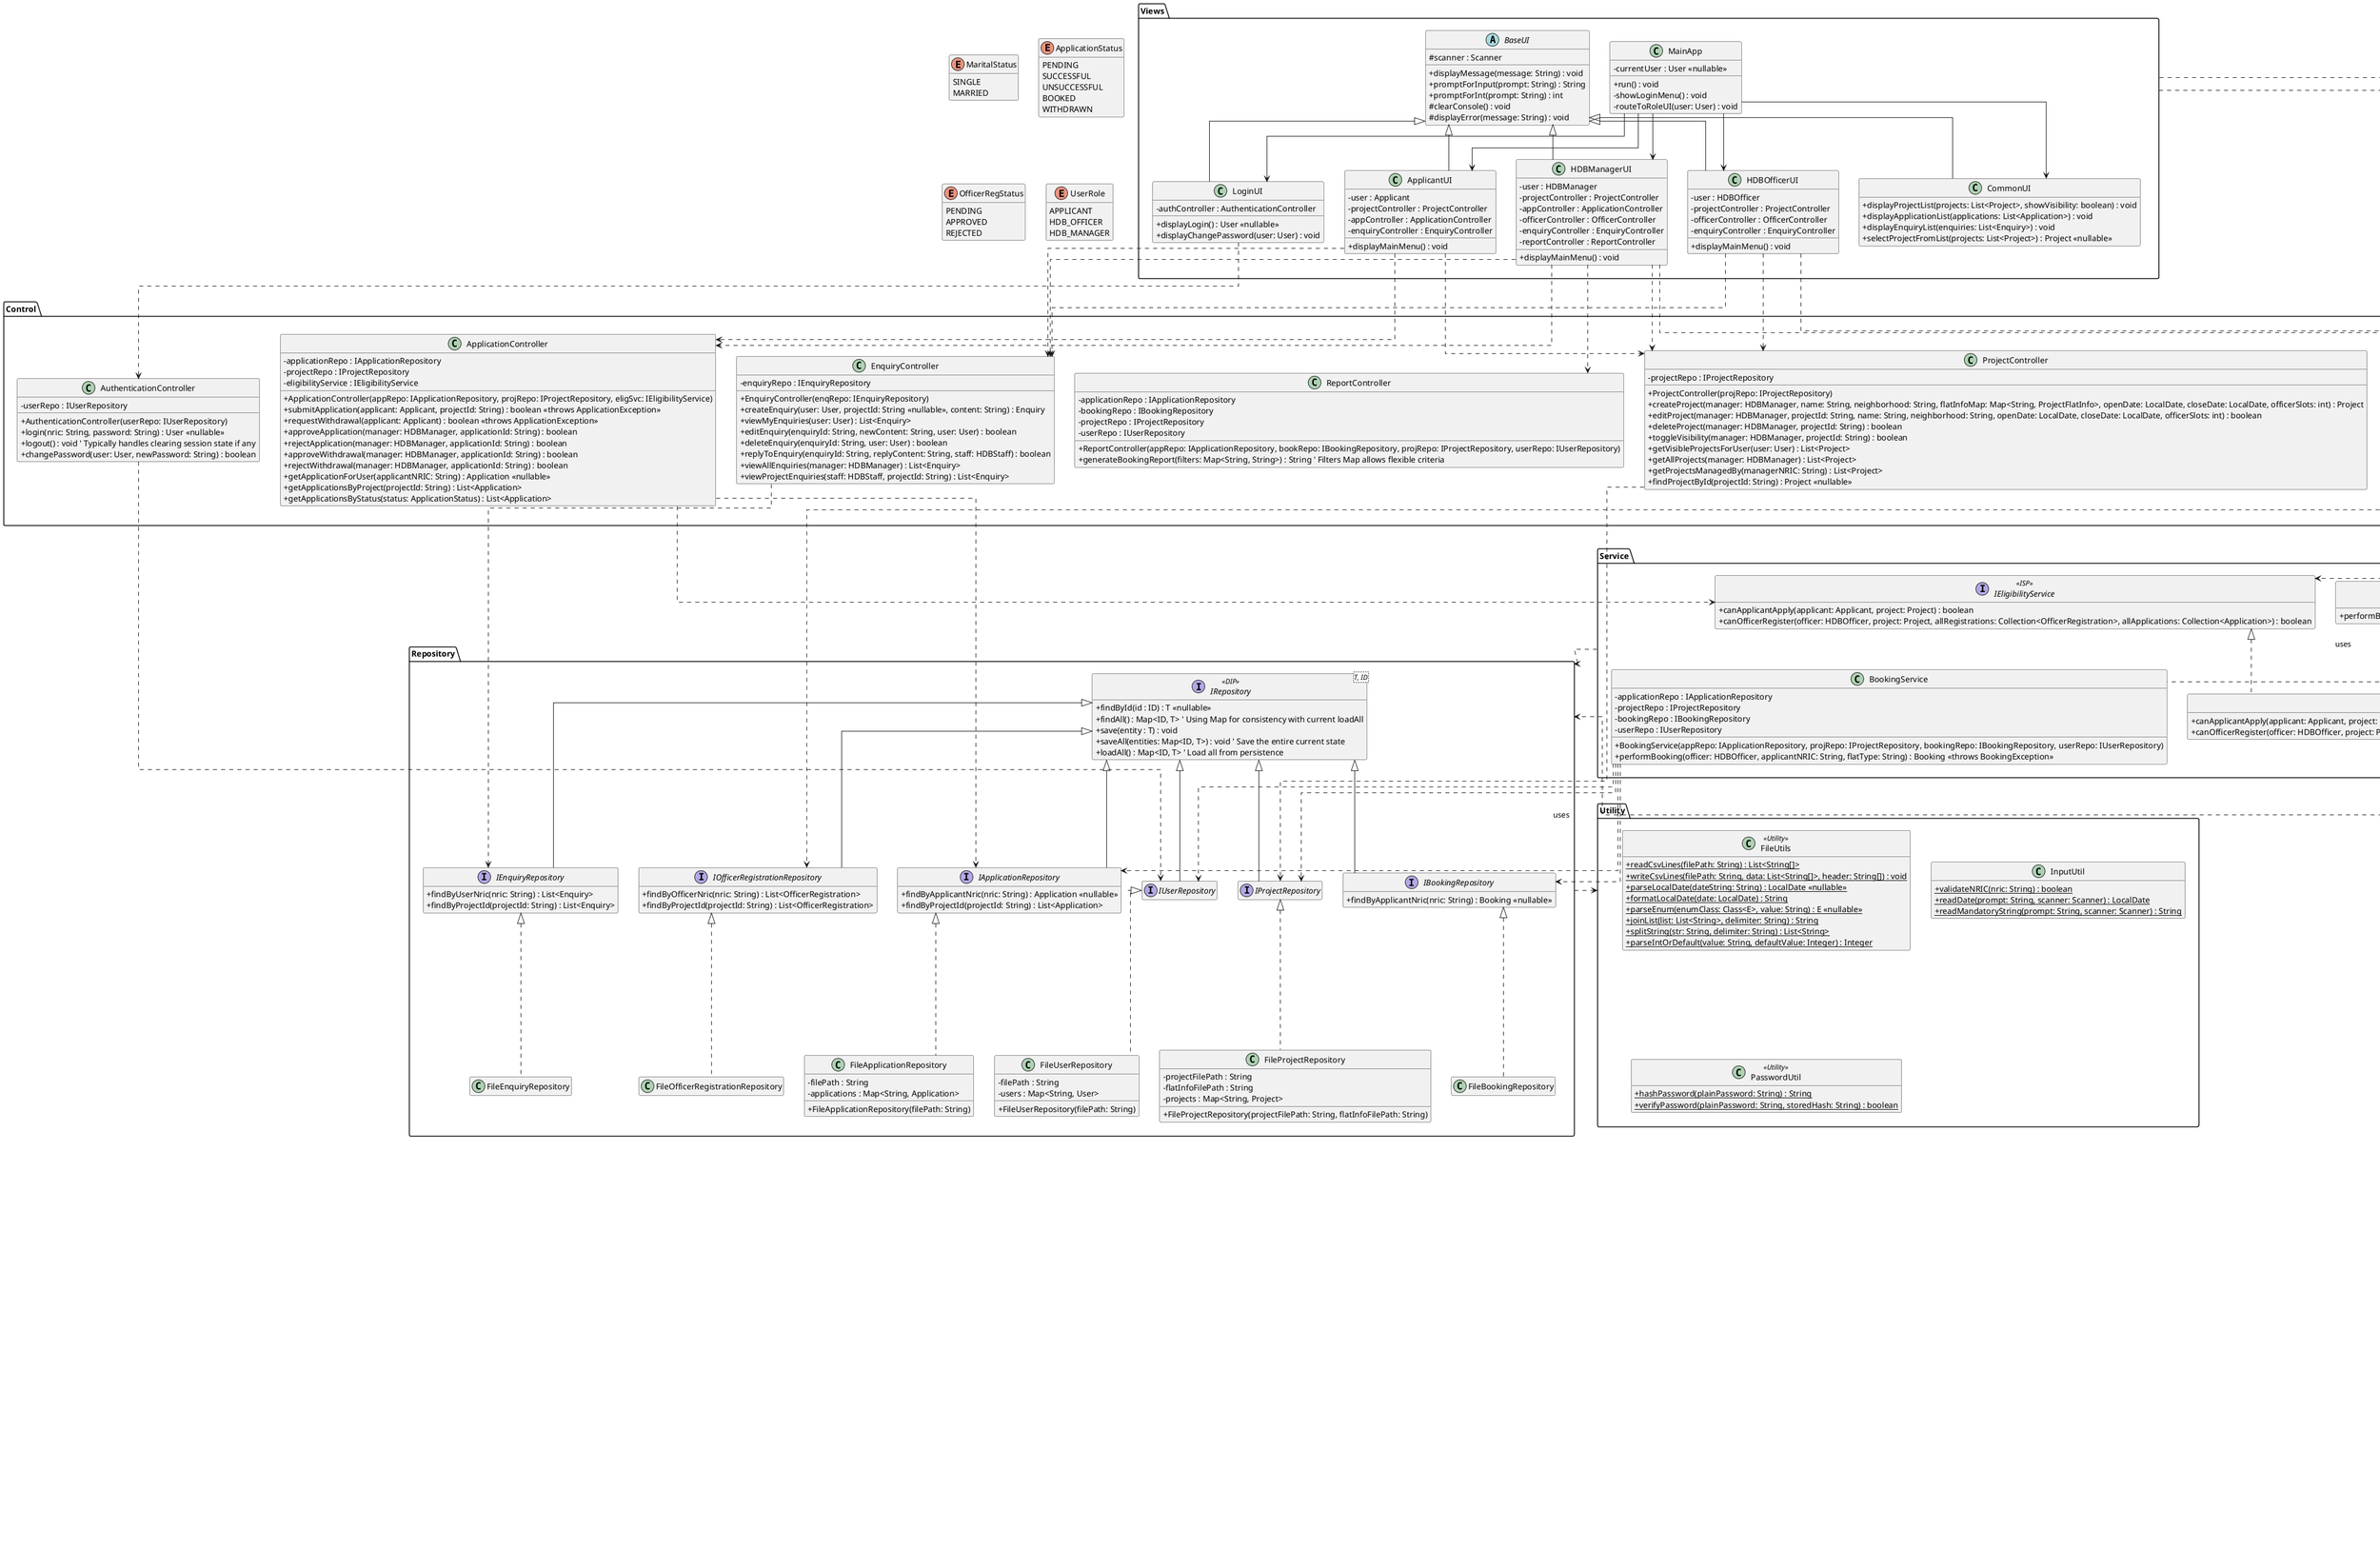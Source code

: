 @startuml

' --- Settings ---
skinparam classAttributeIconSize 0
hide empty members
skinparam packageStyle rect
skinparam linetype ortho

' --- Enums (Newline Separated Format) ---
enum MaritalStatus {
    SINGLE
    MARRIED
}
enum ApplicationStatus {
    PENDING
    SUCCESSFUL
    UNSUCCESSFUL
    BOOKED
    WITHDRAWN
}
enum OfficerRegStatus {
    PENDING
    APPROVED
    REJECTED
}
enum UserRole {
    APPLICANT
    HDB_OFFICER
    HDB_MANAGER
}

' --- Entity Layer ---
package Entity <<Folder>> {
    abstract class User {
        # nric : String
        # passwordHash : String
        # name : String ' Added for receipt/reporting
        # age : int
        # maritalStatus : MaritalStatus
        # role : UserRole <<get>>
        + {abstract} getRole() : UserRole
        + verifyPassword(password: String) : boolean
        + updatePasswordHash(newHash: String) : void
        ' Getters for attributes needed by other layers
        + getNric() : String
        + getName() : String
        + getAge() : int
        + getMaritalStatus() : MaritalStatus
    }

    class Applicant extends User {
        - currentApplicationId : String <<nullable>>
        + getRole() : UserRole <<override>>
        ' Getters/Setters for applicationId
    }

    abstract class HDBStaff extends User {
        ' Common staff attributes if any
    }

    class HDBOfficer extends HDBStaff {
        - handledProjectId : String <<nullable>> ' Project currently handling for booking
        + getRole() : UserRole <<override>>
        ' Getters/Setters for handledProjectId
    }

    class HDBManager extends HDBStaff {
        + getRole() : UserRole <<override>>
        ' May handle one project during application period - logic handled by controller/service
    }

    class ProjectFlatInfo {
        + typeName : String {"2-Room", "3-Room"}
        + totalUnits : int
        + remainingUnits : int
        + price : double
        + decreaseRemainingUnits() : boolean <<returns success>>
        + increaseRemainingUnits() : void ' For withdrawals before booking etc.
    }

    class Project {
        + projectId : String
        + projectName : String
        + neighborhood : String
        + flatTypes : Map<String, ProjectFlatInfo> <<get>>
        + openingDate : LocalDate
        + closingDate : LocalDate
        + managerInChargeNRIC : String
        + maxOfficerSlots : int = 10
        + isVisible : boolean = true
        + approvedOfficerNRICs : List<String> <<get>> ' List of NRICs of approved officers
        + setVisibility(visible: boolean) : void
        + addApprovedOfficer(nric: String) : boolean ' Checks count < maxSlots
        + removeApprovedOfficer(nric: String) : void
        + getFlatInfo(flatType: String) : ProjectFlatInfo <<nullable>>
    }

    class Application {
        + applicationId : String
        + applicantNRIC : String <<get>>
        + projectId : String <<get>>
        + submissionDate : LocalDate <<get>>
        + status : ApplicationStatus = PENDING
        + setStatus(newStatus: ApplicationStatus) : void
    }

    class Booking {
        + bookingId : String
        + applicationId : String <<get>>
        + applicantNRIC : String <<get>>
        + projectId : String <<get>>
        + bookedFlatType : String <<get>>
        + bookingDate : LocalDate <<get>>
    }

    class Enquiry {
        + enquiryId : String
        + userNRIC : String <<get>>
        + projectId : String <<nullable>>
        + content : String
        + reply : String <<nullable>>
        + isReplied : boolean = false
        + submissionDate : LocalDate <<get>>
        + replyDate : LocalDate <<nullable>>
        + addReply(replyContent: String, replyDate: LocalDate) : void
        + editContent(newContent: String) : void
    }

    class OfficerRegistration {
        + registrationId : String
        + officerNRIC : String <<get>>
        + projectId : String <<get>>
        + requestDate : LocalDate <<get>>
        + status : OfficerRegStatus = PENDING
        + setStatus(newStatus: OfficerRegStatus) : void
    }
}

' --- Repository (Data Persistence) Layer ---
package Repository <<Folder>> {
    ' --- Generic Base Interface ---
    interface IRepository<T, ID> <<DIP>> {
        + findById(id : ID) : T <<nullable>>
        + findAll() : Map<ID, T> ' Using Map for consistency with current loadAll
        + save(entity : T) : void
        + saveAll(entities: Map<ID, T>) : void ' Save the entire current state
        + loadAll() : Map<ID, T> ' Load all from persistence
        ' + delete(entity: T) : void ' Optional: Add if needed
        ' + deleteById(id: ID) : void ' Optional: Add if needed
    }

    ' --- Specific Interfaces (Extend the Generic Base) ---
    interface IUserRepository extends IRepository<User, String> {
        ' Add any user-specific query methods here (if needed later)
    }

    interface IProjectRepository extends IRepository<Project, String> {
        ' Add any project-specific query methods here (if needed later)
    }

    interface IApplicationRepository extends IRepository<Application, String> {
        + findByApplicantNric(nric: String) : Application <<nullable>>
        + findByProjectId(projectId: String) : List<Application>
        ' Add other application-specific methods if needed
    }

    interface IBookingRepository extends IRepository<Booking, String> {
        + findByApplicantNric(nric: String) : Booking <<nullable>>
    }

    interface IEnquiryRepository extends IRepository<Enquiry, String> {
        + findByUserNric(nric: String) : List<Enquiry>
        + findByProjectId(projectId: String) : List<Enquiry>
    }

    interface IOfficerRegistrationRepository extends IRepository<OfficerRegistration, String> {
        + findByOfficerNric(nric: String) : List<OfficerRegistration>
        + findByProjectId(projectId: String) : List<OfficerRegistration>
    }

    ' --- Concrete File Implementations (Implement Specific Interfaces) ---
    class FileUserRepository implements IUserRepository {
        - filePath : String
        - users : Map<String, User>
        + FileUserRepository(filePath: String)
        ' + Implement methods from IRepository<User, String> and IUserRepository
    }

    class FileProjectRepository implements IProjectRepository {
        - projectFilePath : String
        - flatInfoFilePath : String
        - projects : Map<String, Project>
        + FileProjectRepository(projectFilePath: String, flatInfoFilePath: String)
        ' + Implement methods from IRepository<Project, String> and IProjectRepository
    }

    class FileApplicationRepository implements IApplicationRepository {
        - filePath : String
        - applications : Map<String, Application>
        + FileApplicationRepository(filePath: String)
        ' + Implement methods from IRepository<Application, String> and IApplicationRepository
    }

    ' --- (Other File...Repository classes implement their specific interfaces) ---
    class FileBookingRepository implements IBookingRepository { }
    class FileEnquiryRepository implements IEnquiryRepository {  }
    class FileOfficerRegistrationRepository implements IOfficerRegistrationRepository { }

}

' --- Service Layer ---
package Service <<Folder>> {
    interface IBookingService <<ISP>> {
         + performBooking(officer: HDBOfficer, applicantNRIC: String, flatType: String) : Booking <<throws BookingException>>
    }
    class BookingService implements IBookingService {
        - applicationRepo : IApplicationRepository
        - projectRepo : IProjectRepository
        - bookingRepo : IBookingRepository
        - userRepo : IUserRepository
        + BookingService(appRepo: IApplicationRepository, projRepo: IProjectRepository, bookingRepo: IBookingRepository, userRepo: IUserRepository)
        + performBooking(officer: HDBOfficer, applicantNRIC: String, flatType: String) : Booking <<throws BookingException>>
    }

    interface IReceiptService <<ISP>> {
        + generateBookingReceipt(booking: Booking, applicant: User, project: Project) : String
    }

    class ReceiptService implements IReceiptService {
         + generateBookingReceipt(booking: Booking, applicant: User, project: Project) : String
    }

    interface IEligibilityService <<ISP>> {
         + canApplicantApply(applicant: Applicant, project: Project) : boolean
         + canOfficerRegister(officer: HDBOfficer, project: Project, allRegistrations: Collection<OfficerRegistration>, allApplications: Collection<Application>) : boolean
    }

    class EligibilityService implements IEligibilityService {
         + canApplicantApply(applicant: Applicant, project: Project) : boolean
         + canOfficerRegister(officer: HDBOfficer, project: Project, allRegistrations: Collection<OfficerRegistration>, allApplications: Collection<Application>) : boolean
    }
}

' --- Control Layer ---
package Control <<Folder>> {
    class AuthenticationController {
        - userRepo : IUserRepository
        + AuthenticationController(userRepo: IUserRepository)
        + login(nric: String, password: String) : User <<nullable>>
        + logout() : void ' Typically handles clearing session state if any
        + changePassword(user: User, newPassword: String) : boolean
    }

class ProjectController {
        - projectRepo : IProjectRepository
        + ProjectController(projRepo: IProjectRepository)
        + createProject(manager: HDBManager, name: String, neighborhood: String, flatInfoMap: Map<String, ProjectFlatInfo>, openDate: LocalDate, closeDate: LocalDate, officerSlots: int) : Project
        + editProject(manager: HDBManager, projectId: String, name: String, neighborhood: String, openDate: LocalDate, closeDate: LocalDate, officerSlots: int) : boolean 
        + deleteProject(manager: HDBManager, projectId: String) : boolean
        + toggleVisibility(manager: HDBManager, projectId: String) : boolean
        + getVisibleProjectsForUser(user: User) : List<Project> 
        + getAllProjects(manager: HDBManager) : List<Project>
        + getProjectsManagedBy(managerNRIC: String) : List<Project>
        + findProjectById(projectId: String) : Project <<nullable>>
    }

 class ApplicationController {
        - applicationRepo : IApplicationRepository
        - projectRepo : IProjectRepository
        - eligibilityService : IEligibilityService
        + ApplicationController(appRepo: IApplicationRepository, projRepo: IProjectRepository, eligSvc: IEligibilityService)
        + submitApplication(applicant: Applicant, projectId: String) : boolean <<throws ApplicationException>>
        + requestWithdrawal(applicant: Applicant) : boolean <<throws ApplicationException>>
        + approveApplication(manager: HDBManager, applicationId: String) : boolean
        + rejectApplication(manager: HDBManager, applicationId: String) : boolean
        + approveWithdrawal(manager: HDBManager, applicationId: String) : boolean
        + rejectWithdrawal(manager: HDBManager, applicationId: String) : boolean
        + getApplicationForUser(applicantNRIC: String) : Application <<nullable>>
        + getApplicationsByProject(projectId: String) : List<Application>
        + getApplicationsByStatus(status: ApplicationStatus) : List<Application>
    }

class OfficerController {
        - registrationRepo : IOfficerRegistrationRepository
        - projectRepo : IProjectRepository
        - userRepo : IUserRepository
        - eligibilityService : IEligibilityService
        - bookingService : IBookingService
        - receiptService : IReceiptService
        + OfficerController(regRepo: IOfficerRegistrationRepository, projRepo: IProjectRepository, userRepo: IUserRepository, eligSvc: IEligibilityService, bookSvc: IBookingService, receiptSvc: IReceiptService)
        + requestProjectRegistration(officer: HDBOfficer, projectId: String) : boolean <<throws RegistrationException>>
        + getRegistrationStatus(officer: HDBOfficer, projectId: String) : OfficerRegStatus <<nullable>>
        + approveRegistration(manager: HDBManager, registrationId: String) : boolean
        + rejectRegistration(manager: HDBManager, registrationId: String) : boolean
        + handleFlatBooking(officer: HDBOfficer, applicantNRIC: String, flatType: String) : String <<throws BookingException>> ' Returns receipt string
        + getPendingRegistrations() : List<OfficerRegistration>
        + getRegistrationsByProject(projectId: String) : List<OfficerRegistration>
     }

     class EnquiryController {
        - enquiryRepo : IEnquiryRepository
        + EnquiryController(enqRepo: IEnquiryRepository)
        + createEnquiry(user: User, projectId: String <<nullable>>, content: String) : Enquiry
        + viewMyEnquiries(user: User) : List<Enquiry>
        + editEnquiry(enquiryId: String, newContent: String, user: User) : boolean
        + deleteEnquiry(enquiryId: String, user: User) : boolean
        + replyToEnquiry(enquiryId: String, replyContent: String, staff: HDBStaff) : boolean
        + viewAllEnquiries(manager: HDBManager) : List<Enquiry>
        + viewProjectEnquiries(staff: HDBStaff, projectId: String) : List<Enquiry>
     }

     class ReportController {
         - applicationRepo : IApplicationRepository
         - bookingRepo : IBookingRepository
         - projectRepo : IProjectRepository
         - userRepo : IUserRepository
         + ReportController(appRepo: IApplicationRepository, bookRepo: IBookingRepository, projRepo: IProjectRepository, userRepo: IUserRepository)
         + generateBookingReport(filters: Map<String, String>) : String ' Filters Map allows flexible criteria
     }
}

' --- Views Layer (CLI) ---
package Views <<Folder>> {
    class MainApp {
        - currentUser : User <<nullable>>
        + run() : void
        - showLoginMenu() : void
        - routeToRoleUI(user: User) : void
    }

    abstract class BaseUI {
        # scanner : Scanner
        + displayMessage(message: String) : void
        + promptForInput(prompt: String) : String
        + promptForInt(prompt: String) : int
        # clearConsole() : void
        # displayError(message: String) : void
    }

    class LoginUI extends BaseUI {
        - authController : AuthenticationController
        + displayLogin() : User <<nullable>>
        + displayChangePassword(user: User) : void
    }

    class ApplicantUI extends BaseUI {
        - user : Applicant
        - projectController : ProjectController
        - appController : ApplicationController
        - enquiryController : EnquiryController
        + displayMainMenu() : void
    }

    class HDBOfficerUI extends BaseUI {
        - user : HDBOfficer
        - projectController : ProjectController
        - officerController : OfficerController
        - enquiryController : EnquiryController
        + displayMainMenu() : void
    }

    class HDBManagerUI extends BaseUI {
        - user : HDBManager
        - projectController : ProjectController
        - appController : ApplicationController
        - officerController : OfficerController
        - enquiryController : EnquiryController
        - reportController : ReportController
        + displayMainMenu() : void
    }

    class CommonUI extends BaseUI {
         + displayProjectList(projects: List<Project>, showVisibility: boolean) : void
         + displayApplicationList(applications: List<Application>) : void
         + displayEnquiryList(enquiries: List<Enquiry>) : void
         + selectProjectFromList(projects: List<Project>) : Project <<nullable>>
    }
}

package Utility <<Folder>> {
    class FileUtils <<Utility>> {
      + {static} readCsvLines(filePath: String) : List<String[]>
      + {static} writeCsvLines(filePath: String, data: List<String[]>, header: String[]) : void
      + {static} parseLocalDate(dateString: String) : LocalDate <<nullable>>
      + {static} formatLocalDate(date: LocalDate) : String
      + {static} parseEnum(enumClass: Class<E>, value: String) : E <<nullable>>
      + {static} joinList(list: List<String>, delimiter: String) : String
      + {static} splitString(str: String, delimiter: String) : List<String>
      + {static} parseIntOrDefault(value: String, defaultValue: Integer) : Integer
    }

    class InputUtil {
        + {static} validateNRIC(nric: String) : boolean
        + {static} readDate(prompt: String, scanner: Scanner) : LocalDate
        + {static} readMandatoryString(prompt: String, scanner: Scanner) : String
    }

    class PasswordUtil <<Utility>> {
       + {static} hashPassword(plainPassword: String) : String
       + {static} verifyPassword(plainPassword: String, storedHash: String) : boolean
    }
}

package Exception <<Folder>> {
    class BookingException extends Exception {
        + BookingException(message: String)
    }


    class ApplicationException extends Exception { 
        + ApplicationException(msg: String) 
    }
    
    class RegistrationException extends Exception { 
        + RegistrationException(msg: String) 
    }
}

' --- Relationships ---

' Layers Dependencies (Conceptual)
Views ..> Control : uses
Control ..> Service : uses
Service ..> Repository : uses
Service ..> Entity : uses
Service ..> Exception: uses
Control ..> Repository : uses
Control ..> Entity : uses
Control ..> Exception : uses
Views ..> Entity : uses
Repository ..> Utility : uses

' Composition / Aggregation
Project "1" *-- "1..*" ProjectFlatInfo : contains
Project "1" o-- "*" Application : has
Project "1" o-- "*" Booking : results in
Project "1" o-- "*" Enquiry : related to
Project "1" o-- "*" OfficerRegistration : requests for
Project "1" *-- "0..*" User : approved officers (NRIC list)

Application "1" -- "1" Applicant : submitted by
Application "1" -- "1" Project : for
Booking "1" -- "1" Application : fulfills
Booking "1" -- "1" Project : for
Booking "1" -- "1" Applicant : by

Enquiry "1" -- "1" User : submitted by

OfficerRegistration "1" -- "1" HDBOfficer : requested by
OfficerRegistration "1" -- "1" Project : for

' Controller Dependencies (Illustrative)
AuthenticationController ..> IUserRepository
ProjectController ..> IProjectRepository
ApplicationController ..> IApplicationRepository
ApplicationController ..> IEligibilityService
OfficerController ..> IOfficerRegistrationRepository
OfficerController ..> IEligibilityService
OfficerController ..> IBookingService
OfficerController ..> IReceiptService
EnquiryController ..> IEnquiryRepository

' Service Dependencies
BookingService ..> IApplicationRepository
BookingService ..> IProjectRepository
BookingService ..> IBookingRepository
BookingService ..> IUserRepository
EligibilityService ..> User
EligibilityService ..> Project


' UI Dependencies
MainApp --> LoginUI
MainApp --> ApplicantUI
MainApp --> HDBOfficerUI
MainApp --> HDBManagerUI
MainApp --> CommonUI
LoginUI ..> AuthenticationController
ApplicantUI ..> ProjectController
ApplicantUI ..> ApplicationController
ApplicantUI ..> EnquiryController
HDBOfficerUI ..> ProjectController
HDBOfficerUI ..> OfficerController
HDBOfficerUI ..> EnquiryController
HDBManagerUI ..> ProjectController
HDBManagerUI ..> ApplicationController
HDBManagerUI ..> OfficerController
HDBManagerUI ..> EnquiryController
HDBManagerUI ..> ReportController

@enduml